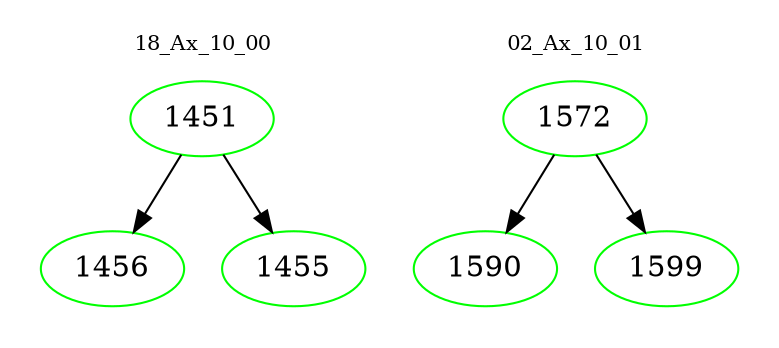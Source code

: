digraph{
subgraph cluster_0 {
color = white
label = "18_Ax_10_00";
fontsize=10;
T0_1451 [label="1451", color="green"]
T0_1451 -> T0_1456 [color="black"]
T0_1456 [label="1456", color="green"]
T0_1451 -> T0_1455 [color="black"]
T0_1455 [label="1455", color="green"]
}
subgraph cluster_1 {
color = white
label = "02_Ax_10_01";
fontsize=10;
T1_1572 [label="1572", color="green"]
T1_1572 -> T1_1590 [color="black"]
T1_1590 [label="1590", color="green"]
T1_1572 -> T1_1599 [color="black"]
T1_1599 [label="1599", color="green"]
}
}
